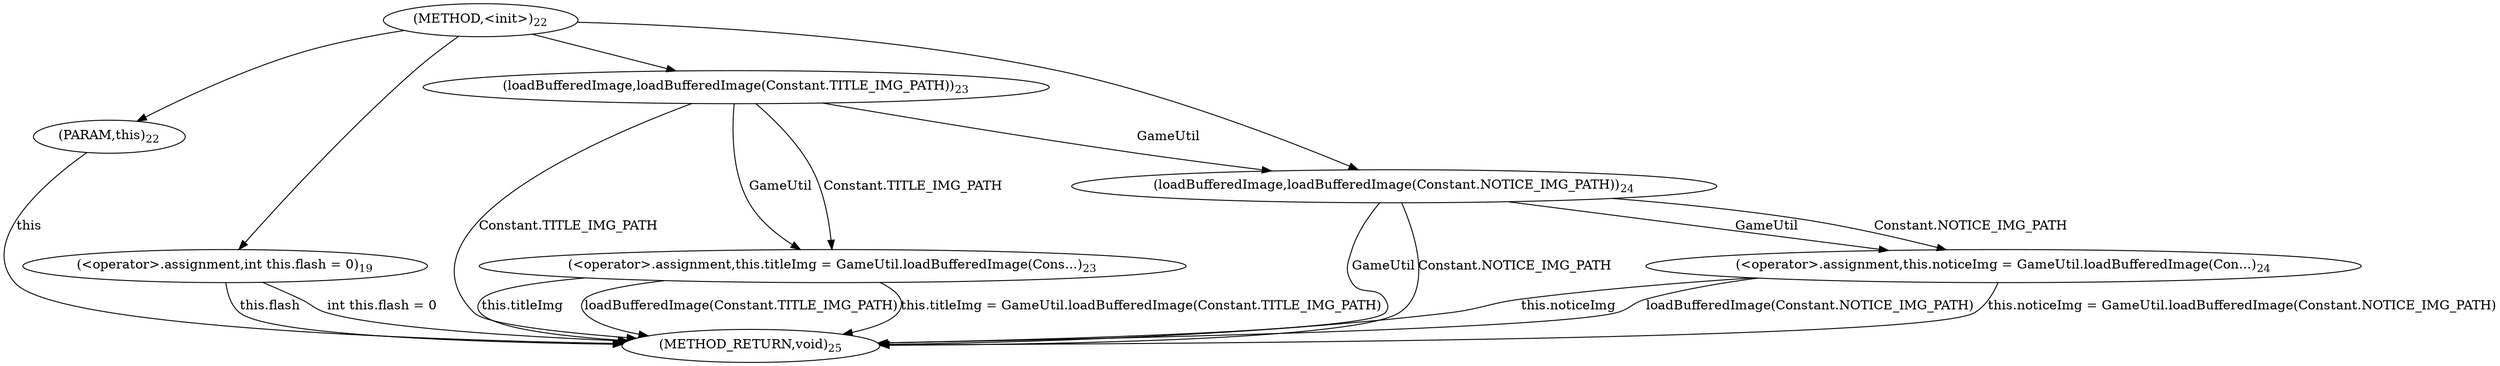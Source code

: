 digraph "&lt;init&gt;" {  
"24" [label = <(METHOD,&lt;init&gt;)<SUB>22</SUB>> ]
"52" [label = <(METHOD_RETURN,void)<SUB>25</SUB>> ]
"25" [label = <(PARAM,this)<SUB>22</SUB>> ]
"27" [label = <(&lt;operator&gt;.assignment,int this.flash = 0)<SUB>19</SUB>> ]
"32" [label = <(&lt;operator&gt;.assignment,this.titleImg = GameUtil.loadBufferedImage(Cons...)<SUB>23</SUB>> ]
"41" [label = <(&lt;operator&gt;.assignment,this.noticeImg = GameUtil.loadBufferedImage(Con...)<SUB>24</SUB>> ]
"27" [label = <(&lt;operator&gt;.assignment,int this.flash = 0)<SUB>19</SUB>> ]
"27" [label = <(&lt;operator&gt;.assignment,int this.flash = 0)<SUB>19</SUB>> ]
"32" [label = <(&lt;operator&gt;.assignment,this.titleImg = GameUtil.loadBufferedImage(Cons...)<SUB>23</SUB>> ]
"32" [label = <(&lt;operator&gt;.assignment,this.titleImg = GameUtil.loadBufferedImage(Cons...)<SUB>23</SUB>> ]
"41" [label = <(&lt;operator&gt;.assignment,this.noticeImg = GameUtil.loadBufferedImage(Con...)<SUB>24</SUB>> ]
"41" [label = <(&lt;operator&gt;.assignment,this.noticeImg = GameUtil.loadBufferedImage(Con...)<SUB>24</SUB>> ]
"36" [label = <(loadBufferedImage,loadBufferedImage(Constant.TITLE_IMG_PATH))<SUB>23</SUB>> ]
"36" [label = <(loadBufferedImage,loadBufferedImage(Constant.TITLE_IMG_PATH))<SUB>23</SUB>> ]
"45" [label = <(loadBufferedImage,loadBufferedImage(Constant.NOTICE_IMG_PATH))<SUB>24</SUB>> ]
"45" [label = <(loadBufferedImage,loadBufferedImage(Constant.NOTICE_IMG_PATH))<SUB>24</SUB>> ]
  "25" -> "52"  [ label = "this"] 
  "27" -> "52"  [ label = "this.flash"] 
  "27" -> "52"  [ label = "int this.flash = 0"] 
  "32" -> "52"  [ label = "this.titleImg"] 
  "36" -> "52"  [ label = "Constant.TITLE_IMG_PATH"] 
  "32" -> "52"  [ label = "loadBufferedImage(Constant.TITLE_IMG_PATH)"] 
  "32" -> "52"  [ label = "this.titleImg = GameUtil.loadBufferedImage(Constant.TITLE_IMG_PATH)"] 
  "41" -> "52"  [ label = "this.noticeImg"] 
  "45" -> "52"  [ label = "GameUtil"] 
  "45" -> "52"  [ label = "Constant.NOTICE_IMG_PATH"] 
  "41" -> "52"  [ label = "loadBufferedImage(Constant.NOTICE_IMG_PATH)"] 
  "41" -> "52"  [ label = "this.noticeImg = GameUtil.loadBufferedImage(Constant.NOTICE_IMG_PATH)"] 
  "24" -> "25" 
  "24" -> "27" 
  "36" -> "32"  [ label = "GameUtil"] 
  "36" -> "32"  [ label = "Constant.TITLE_IMG_PATH"] 
  "45" -> "41"  [ label = "GameUtil"] 
  "45" -> "41"  [ label = "Constant.NOTICE_IMG_PATH"] 
  "24" -> "36" 
  "36" -> "45"  [ label = "GameUtil"] 
  "24" -> "45" 
}
